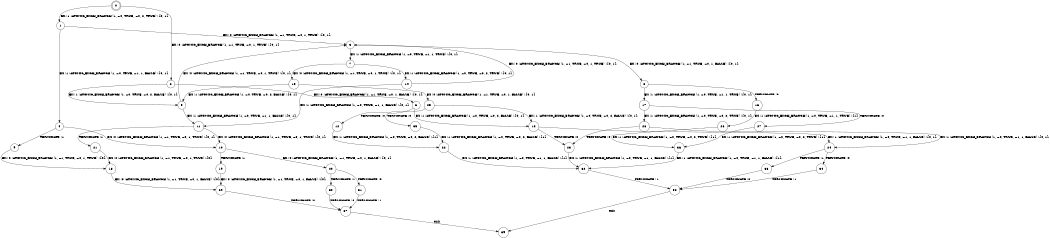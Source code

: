 digraph BCG {
size = "7, 10.5";
center = TRUE;
node [shape = circle];
0 [peripheries = 2];
0 -> 1 [label = "EX !1 !ATOMIC_EXCH_BRANCH (1, +0, TRUE, +0, 2, TRUE) !{0, 1}"];
0 -> 2 [label = "EX !0 !ATOMIC_EXCH_BRANCH (1, +1, TRUE, +0, 1, TRUE) !{0, 1}"];
1 -> 3 [label = "EX !0 !ATOMIC_EXCH_BRANCH (1, +1, TRUE, +0, 1, TRUE) !{0, 1}"];
1 -> 4 [label = "EX !1 !ATOMIC_EXCH_BRANCH (1, +0, TRUE, +1, 1, FALSE) !{0, 1}"];
2 -> 5 [label = "EX !1 !ATOMIC_EXCH_BRANCH (1, +0, TRUE, +0, 2, FALSE) !{0, 1}"];
2 -> 6 [label = "EX !0 !ATOMIC_EXCH_BRANCH (1, +1, TRUE, +0, 1, FALSE) !{0, 1}"];
3 -> 7 [label = "EX !1 !ATOMIC_EXCH_BRANCH (1, +0, TRUE, +1, 1, TRUE) !{0, 1}"];
3 -> 8 [label = "EX !0 !ATOMIC_EXCH_BRANCH (1, +1, TRUE, +0, 1, FALSE) !{0, 1}"];
4 -> 9 [label = "TERMINATE !1"];
4 -> 10 [label = "EX !0 !ATOMIC_EXCH_BRANCH (1, +1, TRUE, +0, 1, TRUE) !{0, 1}"];
5 -> 11 [label = "EX !1 !ATOMIC_EXCH_BRANCH (1, +0, TRUE, +1, 1, FALSE) !{0, 1}"];
5 -> 3 [label = "EX !0 !ATOMIC_EXCH_BRANCH (1, +1, TRUE, +0, 1, TRUE) !{0, 1}"];
6 -> 12 [label = "TERMINATE !0"];
6 -> 13 [label = "EX !1 !ATOMIC_EXCH_BRANCH (1, +0, TRUE, +0, 2, FALSE) !{0, 1}"];
7 -> 14 [label = "EX !1 !ATOMIC_EXCH_BRANCH (1, +0, TRUE, +0, 2, TRUE) !{0, 1}"];
7 -> 15 [label = "EX !0 !ATOMIC_EXCH_BRANCH (1, +1, TRUE, +0, 1, TRUE) !{0, 1}"];
8 -> 16 [label = "TERMINATE !0"];
8 -> 17 [label = "EX !1 !ATOMIC_EXCH_BRANCH (1, +0, TRUE, +1, 1, TRUE) !{0, 1}"];
9 -> 18 [label = "EX !0 !ATOMIC_EXCH_BRANCH (1, +1, TRUE, +0, 1, TRUE) !{0}"];
10 -> 19 [label = "TERMINATE !1"];
10 -> 20 [label = "EX !0 !ATOMIC_EXCH_BRANCH (1, +1, TRUE, +0, 1, FALSE) !{0, 1}"];
11 -> 21 [label = "TERMINATE !1"];
11 -> 10 [label = "EX !0 !ATOMIC_EXCH_BRANCH (1, +1, TRUE, +0, 1, TRUE) !{0, 1}"];
12 -> 22 [label = "EX !1 !ATOMIC_EXCH_BRANCH (1, +0, TRUE, +0, 2, FALSE) !{1}"];
13 -> 23 [label = "TERMINATE !0"];
13 -> 24 [label = "EX !1 !ATOMIC_EXCH_BRANCH (1, +0, TRUE, +1, 1, FALSE) !{0, 1}"];
14 -> 11 [label = "EX !1 !ATOMIC_EXCH_BRANCH (1, +0, TRUE, +1, 1, FALSE) !{0, 1}"];
14 -> 3 [label = "EX !0 !ATOMIC_EXCH_BRANCH (1, +1, TRUE, +0, 1, TRUE) !{0, 1}"];
15 -> 5 [label = "EX !1 !ATOMIC_EXCH_BRANCH (1, +0, TRUE, +0, 2, FALSE) !{0, 1}"];
15 -> 25 [label = "EX !0 !ATOMIC_EXCH_BRANCH (1, +1, TRUE, +0, 1, FALSE) !{0, 1}"];
16 -> 26 [label = "EX !1 !ATOMIC_EXCH_BRANCH (1, +0, TRUE, +1, 1, TRUE) !{1}"];
17 -> 27 [label = "TERMINATE !0"];
17 -> 28 [label = "EX !1 !ATOMIC_EXCH_BRANCH (1, +0, TRUE, +0, 2, TRUE) !{0, 1}"];
18 -> 29 [label = "EX !0 !ATOMIC_EXCH_BRANCH (1, +1, TRUE, +0, 1, FALSE) !{0}"];
19 -> 29 [label = "EX !0 !ATOMIC_EXCH_BRANCH (1, +1, TRUE, +0, 1, FALSE) !{0}"];
20 -> 30 [label = "TERMINATE !1"];
20 -> 31 [label = "TERMINATE !0"];
21 -> 18 [label = "EX !0 !ATOMIC_EXCH_BRANCH (1, +1, TRUE, +0, 1, TRUE) !{0}"];
22 -> 32 [label = "EX !1 !ATOMIC_EXCH_BRANCH (1, +0, TRUE, +1, 1, FALSE) !{1}"];
23 -> 32 [label = "EX !1 !ATOMIC_EXCH_BRANCH (1, +0, TRUE, +1, 1, FALSE) !{1}"];
24 -> 33 [label = "TERMINATE !1"];
24 -> 34 [label = "TERMINATE !0"];
25 -> 35 [label = "TERMINATE !0"];
25 -> 13 [label = "EX !1 !ATOMIC_EXCH_BRANCH (1, +0, TRUE, +0, 2, FALSE) !{0, 1}"];
26 -> 36 [label = "EX !1 !ATOMIC_EXCH_BRANCH (1, +0, TRUE, +0, 2, TRUE) !{1}"];
27 -> 36 [label = "EX !1 !ATOMIC_EXCH_BRANCH (1, +0, TRUE, +0, 2, TRUE) !{1}"];
28 -> 23 [label = "TERMINATE !0"];
28 -> 24 [label = "EX !1 !ATOMIC_EXCH_BRANCH (1, +0, TRUE, +1, 1, FALSE) !{0, 1}"];
29 -> 37 [label = "TERMINATE !0"];
30 -> 37 [label = "TERMINATE !0"];
31 -> 37 [label = "TERMINATE !1"];
32 -> 38 [label = "TERMINATE !1"];
33 -> 38 [label = "TERMINATE !0"];
34 -> 38 [label = "TERMINATE !1"];
35 -> 22 [label = "EX !1 !ATOMIC_EXCH_BRANCH (1, +0, TRUE, +0, 2, FALSE) !{1}"];
36 -> 32 [label = "EX !1 !ATOMIC_EXCH_BRANCH (1, +0, TRUE, +1, 1, FALSE) !{1}"];
37 -> 39 [label = "exit"];
38 -> 39 [label = "exit"];
}
